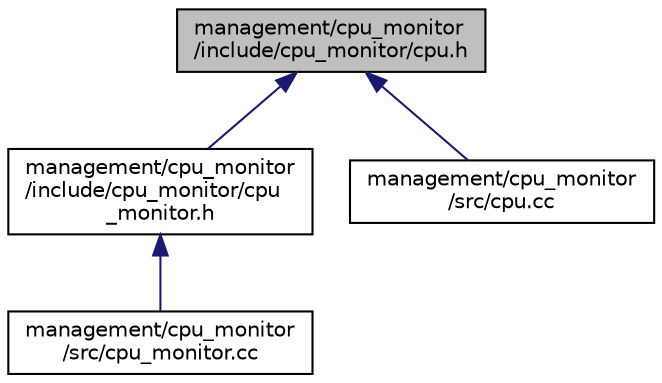 digraph "management/cpu_monitor/include/cpu_monitor/cpu.h"
{
 // LATEX_PDF_SIZE
  edge [fontname="Helvetica",fontsize="10",labelfontname="Helvetica",labelfontsize="10"];
  node [fontname="Helvetica",fontsize="10",shape=record];
  Node1 [label="management/cpu_monitor\l/include/cpu_monitor/cpu.h",height=0.2,width=0.4,color="black", fillcolor="grey75", style="filled", fontcolor="black",tooltip=" "];
  Node1 -> Node2 [dir="back",color="midnightblue",fontsize="10",style="solid",fontname="Helvetica"];
  Node2 [label="management/cpu_monitor\l/include/cpu_monitor/cpu\l_monitor.h",height=0.2,width=0.4,color="black", fillcolor="white", style="filled",URL="$cpu__monitor_8h.html",tooltip=" "];
  Node2 -> Node3 [dir="back",color="midnightblue",fontsize="10",style="solid",fontname="Helvetica"];
  Node3 [label="management/cpu_monitor\l/src/cpu_monitor.cc",height=0.2,width=0.4,color="black", fillcolor="white", style="filled",URL="$cpu__monitor_8cc.html",tooltip=" "];
  Node1 -> Node4 [dir="back",color="midnightblue",fontsize="10",style="solid",fontname="Helvetica"];
  Node4 [label="management/cpu_monitor\l/src/cpu.cc",height=0.2,width=0.4,color="black", fillcolor="white", style="filled",URL="$cpu_8cc.html",tooltip=" "];
}
